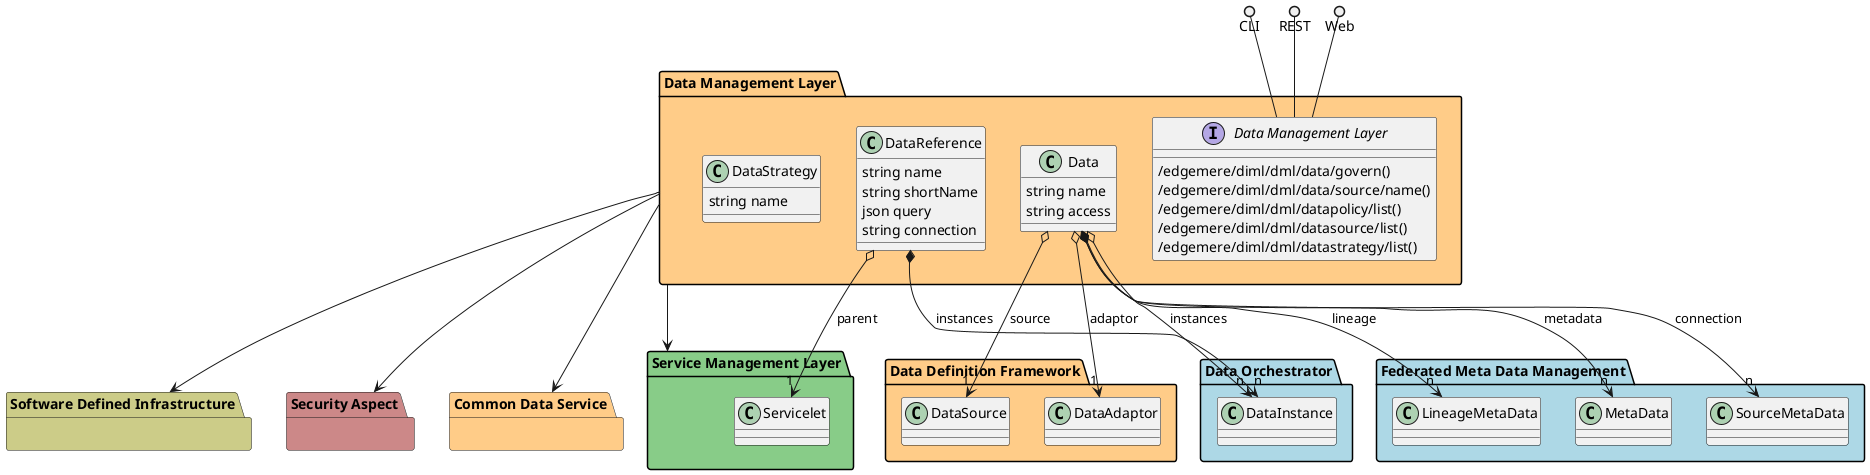 @startuml


package "Software Defined Infrastructure" #cccc88 {
    }

package "Security Aspect" #cc8888 {
    }

package "Service Management Layer" #88cc88 {
    
        class Servicelet {
        }
    }

package "Common Data Service" #ffcc88 {
    }

package "Data Definition Framework" #ffcc88 {
    
        class DataSource {
        }
    
        class DataAdaptor {
        }
    }

package "Data Orchestrator" #lightblue {
    
        class DataInstance {
        }
    }

package "Federated Meta Data Management" #lightblue {
    
        class LineageMetaData {
        }
    
        class MetaData {
        }
    
        class SourceMetaData {
        }
    }


package "Data Management Layer" #ffcc88 {

    interface "Data Management Layer" as i {
            /edgemere/diml/dml/data/govern()
            /edgemere/diml/dml/data/source/name()
            /edgemere/diml/dml/datapolicy/list()
            /edgemere/diml/dml/datasource/list()
            /edgemere/diml/dml/datastrategy/list()
    
    }
}

CLI ()-- i
REST ()-- i
Web ()-- i

package "Data Management Layer" #ffcc88 {
        class "Data" {
                 string name
                 string access
                    }
                Data o--> "1" DataSource : source
                        Data o--> "1" DataAdaptor : adaptor
                        Data o--> "n" DataInstance : instances
                        Data *--> "n" LineageMetaData : lineage
                        Data *--> "n" MetaData : metadata
                        Data *--> "n" SourceMetaData : connection
            
    
    class "DataReference" {
                 string name
                 string shortName
                 json query
                 string connection
                    }
                DataReference *--> "n" DataInstance : instances
                        DataReference o--> "1" Servicelet : parent
            
    
    class "DataStrategy" {
                 string name
                    }
    
    

}


    "Data Management Layer" --> "Software Defined Infrastructure"

    "Data Management Layer" --> "Security Aspect"

    "Data Management Layer" --> "Service Management Layer"

    "Data Management Layer" --> "Common Data Service"


@enduml
